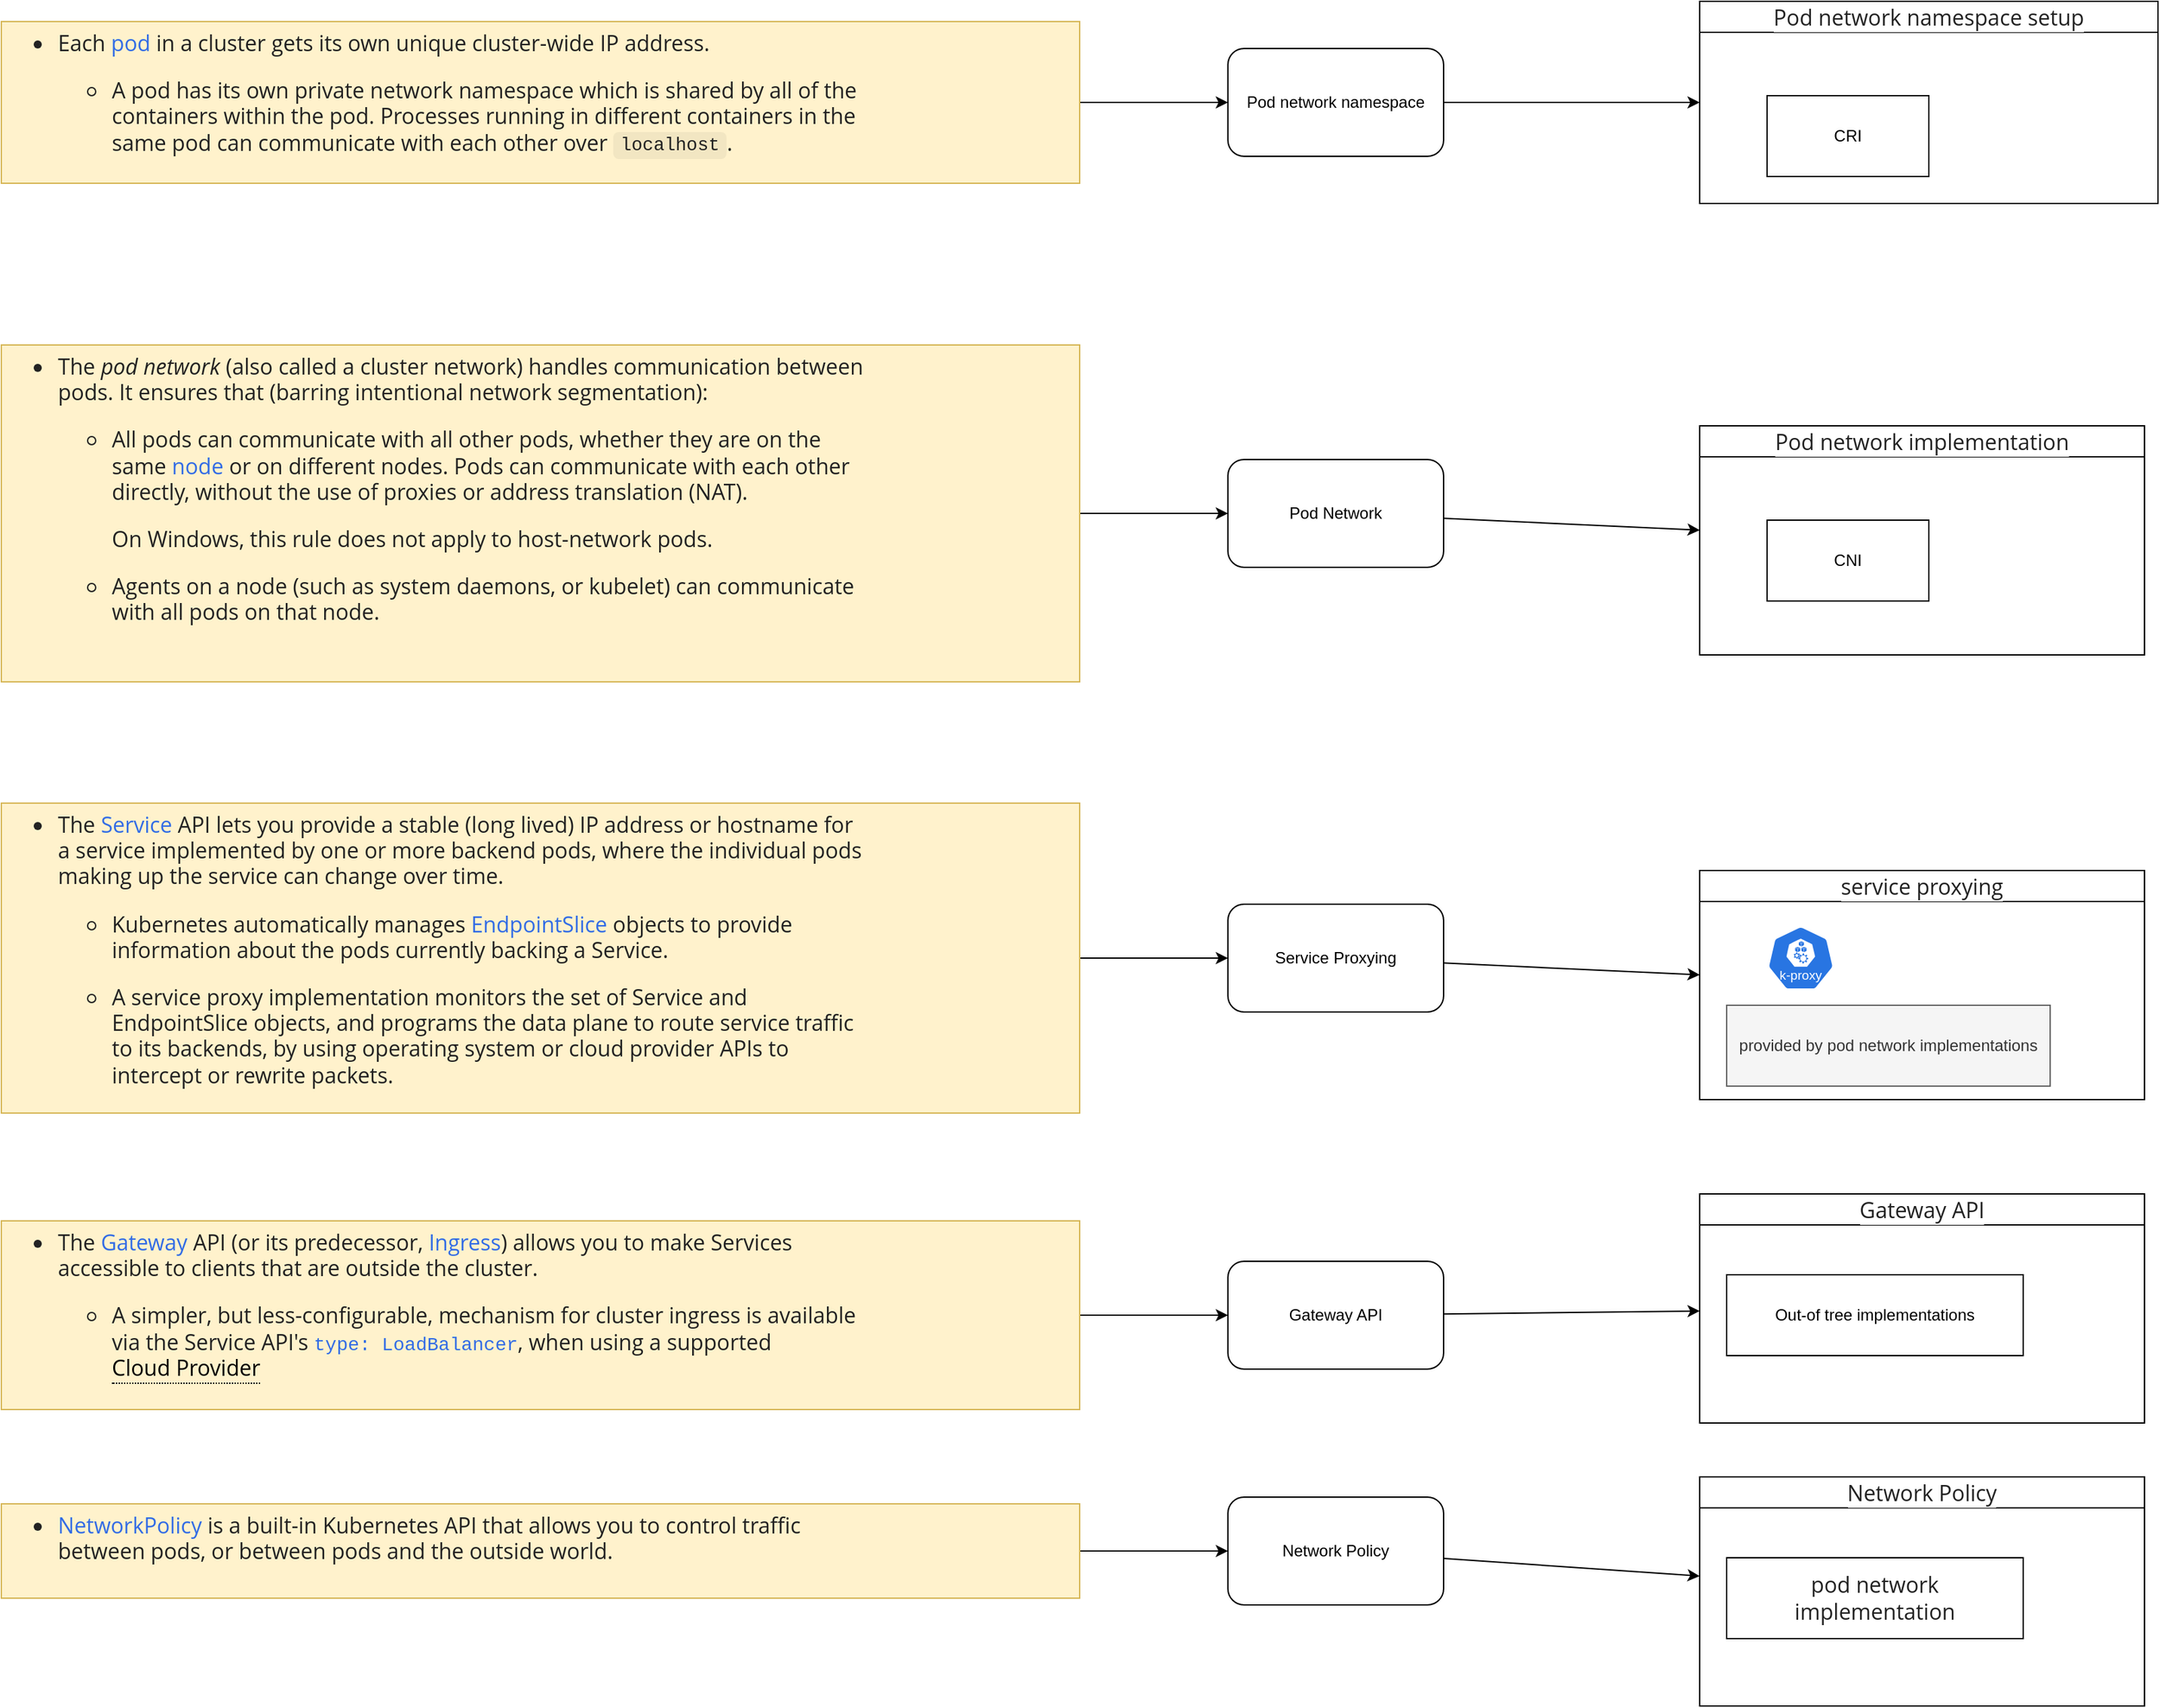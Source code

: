 <mxfile version="27.0.9" pages="3">
  <diagram name="Network Model" id="85v3LE0Wc4XGSMueLxnV">
    <mxGraphModel dx="3350" dy="1457" grid="1" gridSize="10" guides="1" tooltips="1" connect="1" arrows="1" fold="1" page="1" pageScale="1" pageWidth="850" pageHeight="1100" math="0" shadow="0">
      <root>
        <mxCell id="0" />
        <mxCell id="1" parent="0" />
        <mxCell id="PqrCPJ23p8rGgWnf3vIa-11" style="rounded=0;orthogonalLoop=1;jettySize=auto;html=1;" edge="1" parent="1" source="PqrCPJ23p8rGgWnf3vIa-1" target="PqrCPJ23p8rGgWnf3vIa-6">
          <mxGeometry relative="1" as="geometry" />
        </mxCell>
        <mxCell id="PqrCPJ23p8rGgWnf3vIa-1" value="&lt;ul style=&quot;box-sizing: border-box; margin-top: 0px; margin-bottom: 1rem; max-width: 80%; color: rgb(34, 34, 34); font-family: &amp;quot;open sans&amp;quot;, -apple-system, &amp;quot;system-ui&amp;quot;, &amp;quot;segoe ui&amp;quot;, Roboto, &amp;quot;helvetica neue&amp;quot;, Arial, sans-serif, &amp;quot;apple color emoji&amp;quot;, &amp;quot;segoe ui emoji&amp;quot;, &amp;quot;segoe ui symbol&amp;quot;; font-size: 16px;&quot;&gt;&lt;li style=&quot;box-sizing: border-box; margin-bottom: 0.25rem;&quot;&gt;&lt;p style=&quot;box-sizing: border-box; margin-top: 0px; margin-bottom: 1rem;&quot;&gt;&lt;span&gt;Each&amp;nbsp;&lt;a style=&quot;box-sizing: border-box; color: rgb(50, 108, 229); text-decoration-line: none;&quot; href=&quot;https://kubernetes.io/docs/concepts/workloads/pods/&quot;&gt;pod&lt;/a&gt;&amp;nbsp;in a cluster gets its own unique cluster-wide IP address.&lt;/span&gt;&lt;/p&gt;&lt;ul style=&quot;box-sizing: border-box; margin-top: 0px; margin-bottom: 0px;&quot;&gt;&lt;li style=&quot;box-sizing: border-box; margin-bottom: 0.25rem;&quot;&gt;&lt;span&gt;A pod has its own private network namespace which is shared by all of the containers within the pod. Processes running in different containers in the same pod can communicate with each other over&amp;nbsp;&lt;code style=&quot;box-sizing: border-box; font-family: SFMono-Regular, Menlo, Monaco, Consolas, &amp;quot;liberation mono&amp;quot;, &amp;quot;courier new&amp;quot;, monospace; font-size: 13.6px; color: inherit; overflow-wrap: break-word; padding: 0.2em 0.4em; margin: 0px; word-break: normal; border-radius: 0.25rem; background-color: rgba(0, 0, 0, 0.05);&quot;&gt;localhost&lt;/code&gt;.&lt;/span&gt;&lt;/li&gt;&lt;/ul&gt;&lt;/li&gt;&lt;/ul&gt;" style="text;html=1;whiteSpace=wrap;overflow=hidden;rounded=0;align=left;fillColor=#fff2cc;strokeColor=#d6b656;" vertex="1" parent="1">
          <mxGeometry x="-820" y="40" width="800" height="120" as="geometry" />
        </mxCell>
        <mxCell id="PqrCPJ23p8rGgWnf3vIa-12" style="rounded=0;orthogonalLoop=1;jettySize=auto;html=1;" edge="1" parent="1" source="PqrCPJ23p8rGgWnf3vIa-2" target="PqrCPJ23p8rGgWnf3vIa-7">
          <mxGeometry relative="1" as="geometry" />
        </mxCell>
        <mxCell id="PqrCPJ23p8rGgWnf3vIa-2" value="&lt;ul style=&quot;box-sizing: border-box; margin-top: 0px; margin-bottom: 1rem; max-width: 80%; color: rgb(34, 34, 34); font-family: &amp;quot;open sans&amp;quot;, -apple-system, &amp;quot;system-ui&amp;quot;, &amp;quot;segoe ui&amp;quot;, Roboto, &amp;quot;helvetica neue&amp;quot;, Arial, sans-serif, &amp;quot;apple color emoji&amp;quot;, &amp;quot;segoe ui emoji&amp;quot;, &amp;quot;segoe ui symbol&amp;quot;; font-size: 16px;&quot;&gt;&lt;li style=&quot;box-sizing: border-box; margin-bottom: 0.25rem;&quot;&gt;&lt;p style=&quot;box-sizing: border-box; margin-top: 0px; margin-bottom: 1rem;&quot;&gt;&lt;span&gt;The&amp;nbsp;&lt;em style=&quot;box-sizing: border-box;&quot;&gt;pod network&lt;/em&gt;&amp;nbsp;(also called a cluster network) handles communication between pods. It ensures that (barring intentional network segmentation):&lt;/span&gt;&lt;/p&gt;&lt;ul style=&quot;box-sizing: border-box; margin-top: 0px; margin-bottom: 0px;&quot;&gt;&lt;li style=&quot;box-sizing: border-box; margin-bottom: 0.25rem;&quot;&gt;&lt;p style=&quot;box-sizing: border-box; margin-top: 0px; margin-bottom: 1rem;&quot;&gt;&lt;span&gt;All pods can communicate with all other pods, whether they are on the same&amp;nbsp;&lt;a href=&quot;https://kubernetes.io/docs/concepts/architecture/nodes/&quot; style=&quot;box-sizing: border-box; color: rgb(50, 108, 229); text-decoration-line: none;&quot;&gt;node&lt;/a&gt;&amp;nbsp;or on different nodes. Pods can communicate with each other directly, without the use of proxies or address translation (NAT).&lt;/span&gt;&lt;/p&gt;&lt;p style=&quot;box-sizing: border-box; margin-top: 0px; margin-bottom: 1rem;&quot;&gt;&lt;span&gt;On Windows, this rule does not apply to host-network pods.&lt;/span&gt;&lt;/p&gt;&lt;/li&gt;&lt;li style=&quot;box-sizing: border-box; margin-bottom: 0.25rem;&quot;&gt;&lt;p style=&quot;box-sizing: border-box; margin-top: 0px; margin-bottom: 1rem;&quot;&gt;&lt;span&gt;Agents on a node (such as system daemons, or kubelet) can communicate with all pods on that node.&lt;/span&gt;&lt;/p&gt;&lt;/li&gt;&lt;/ul&gt;&lt;/li&gt;&lt;/ul&gt;" style="text;html=1;align=left;verticalAlign=top;rounded=0;whiteSpace=wrap;fillColor=#fff2cc;strokeColor=#d6b656;" vertex="1" parent="1">
          <mxGeometry x="-820" y="280" width="800" height="250" as="geometry" />
        </mxCell>
        <mxCell id="PqrCPJ23p8rGgWnf3vIa-13" style="rounded=0;orthogonalLoop=1;jettySize=auto;html=1;" edge="1" parent="1" source="PqrCPJ23p8rGgWnf3vIa-3" target="PqrCPJ23p8rGgWnf3vIa-8">
          <mxGeometry relative="1" as="geometry" />
        </mxCell>
        <mxCell id="PqrCPJ23p8rGgWnf3vIa-3" value="&lt;ul style=&quot;box-sizing: border-box; margin-top: 0px; margin-bottom: 1rem; max-width: 80%; color: rgb(34, 34, 34); font-family: &amp;quot;open sans&amp;quot;, -apple-system, &amp;quot;system-ui&amp;quot;, &amp;quot;segoe ui&amp;quot;, Roboto, &amp;quot;helvetica neue&amp;quot;, Arial, sans-serif, &amp;quot;apple color emoji&amp;quot;, &amp;quot;segoe ui emoji&amp;quot;, &amp;quot;segoe ui symbol&amp;quot;; font-size: 16px;&quot;&gt;&lt;li style=&quot;box-sizing: border-box; margin-bottom: 0.25rem;&quot;&gt;&lt;p style=&quot;box-sizing: border-box; margin-top: 0px; margin-bottom: 1rem;&quot;&gt;&lt;span&gt;The&amp;nbsp;&lt;a href=&quot;https://kubernetes.io/docs/concepts/services-networking/service/&quot; style=&quot;box-sizing: border-box; color: rgb(50, 108, 229); text-decoration-line: none;&quot;&gt;Service&lt;/a&gt;&amp;nbsp;API lets you provide a stable (long lived) IP address or hostname for a service implemented by one or more backend pods, where the individual pods making up the service can change over time.&lt;/span&gt;&lt;/p&gt;&lt;ul style=&quot;box-sizing: border-box; margin-top: 0px; margin-bottom: 0px;&quot;&gt;&lt;li style=&quot;box-sizing: border-box; margin-bottom: 0.25rem;&quot;&gt;&lt;p style=&quot;box-sizing: border-box; margin-top: 0px; margin-bottom: 1rem;&quot;&gt;&lt;span&gt;Kubernetes automatically manages&amp;nbsp;&lt;a href=&quot;https://kubernetes.io/docs/concepts/services-networking/endpoint-slices/&quot; style=&quot;box-sizing: border-box; color: rgb(50, 108, 229); text-decoration-line: none;&quot;&gt;EndpointSlice&lt;/a&gt;&amp;nbsp;objects to provide information about the pods currently backing a Service.&lt;/span&gt;&lt;/p&gt;&lt;/li&gt;&lt;li style=&quot;box-sizing: border-box; margin-bottom: 0.25rem;&quot;&gt;&lt;p style=&quot;box-sizing: border-box; margin-top: 0px; margin-bottom: 1rem;&quot;&gt;&lt;span&gt;A service proxy implementation monitors the set of Service and EndpointSlice objects, and programs the data plane to route service traffic to its backends, by using operating system or cloud provider APIs to intercept or rewrite packets.&lt;/span&gt;&lt;/p&gt;&lt;/li&gt;&lt;/ul&gt;&lt;/li&gt;&lt;/ul&gt;" style="text;html=1;align=left;verticalAlign=top;whiteSpace=wrap;rounded=0;fillColor=#fff2cc;strokeColor=#d6b656;" vertex="1" parent="1">
          <mxGeometry x="-820" y="620" width="800" height="230" as="geometry" />
        </mxCell>
        <mxCell id="PqrCPJ23p8rGgWnf3vIa-14" style="rounded=0;orthogonalLoop=1;jettySize=auto;html=1;" edge="1" parent="1" source="PqrCPJ23p8rGgWnf3vIa-4" target="PqrCPJ23p8rGgWnf3vIa-9">
          <mxGeometry relative="1" as="geometry" />
        </mxCell>
        <mxCell id="PqrCPJ23p8rGgWnf3vIa-4" value="&lt;ul style=&quot;box-sizing: border-box; margin-top: 0px; margin-bottom: 1rem; max-width: 80%; color: rgb(34, 34, 34); font-family: &amp;quot;open sans&amp;quot;, -apple-system, &amp;quot;system-ui&amp;quot;, &amp;quot;segoe ui&amp;quot;, Roboto, &amp;quot;helvetica neue&amp;quot;, Arial, sans-serif, &amp;quot;apple color emoji&amp;quot;, &amp;quot;segoe ui emoji&amp;quot;, &amp;quot;segoe ui symbol&amp;quot;; font-size: 16px;&quot;&gt;&lt;li style=&quot;box-sizing: border-box; margin-bottom: 0.25rem;&quot;&gt;&lt;p style=&quot;box-sizing: border-box; margin-top: 0px; margin-bottom: 1rem;&quot;&gt;&lt;span&gt;The&amp;nbsp;&lt;a href=&quot;https://kubernetes.io/docs/concepts/services-networking/gateway/&quot; style=&quot;box-sizing: border-box; color: rgb(50, 108, 229); text-decoration-line: none;&quot;&gt;Gateway&lt;/a&gt;&amp;nbsp;API (or its predecessor,&amp;nbsp;&lt;a href=&quot;https://kubernetes.io/docs/concepts/services-networking/ingress/&quot; style=&quot;box-sizing: border-box; color: rgb(50, 108, 229); text-decoration-line: none;&quot;&gt;Ingress&lt;/a&gt;) allows you to make Services accessible to clients that are outside the cluster.&lt;/span&gt;&lt;/p&gt;&lt;ul style=&quot;box-sizing: border-box; margin-top: 0px; margin-bottom: 0px;&quot;&gt;&lt;li style=&quot;box-sizing: border-box; margin-bottom: 0.25rem;&quot;&gt;&lt;span&gt;A simpler, but less-configurable, mechanism for cluster ingress is available via the Service API&#39;s&amp;nbsp;&lt;a href=&quot;https://kubernetes.io/docs/concepts/services-networking/service/#loadbalancer&quot; style=&quot;box-sizing: border-box; color: rgb(50, 108, 229); text-decoration-line: none;&quot;&gt;&lt;code style=&quot;box-sizing: border-box; font-family: SFMono-Regular, Menlo, Monaco, Consolas, &amp;quot;liberation mono&amp;quot;, &amp;quot;courier new&amp;quot;, monospace; font-size: 14px; color: inherit; overflow-wrap: break-word;&quot;&gt;type: LoadBalancer&lt;/code&gt;&lt;/a&gt;, when using a supported&amp;nbsp;&lt;a class=&quot;glossary-tooltip&quot; title=&quot;&quot; data-toggle=&quot;tooltip&quot; data-placement=&quot;top&quot; href=&quot;https://kubernetes.io/docs/reference/glossary/?all=true#term-cloud-provider&quot; target=&quot;_blank&quot; aria-label=&quot;Cloud Provider&quot; data-original-title=&quot;An organization that offers a cloud computing platform.&quot; style=&quot;background-image: initial; background-position: 0px 0px; background-size: initial; background-repeat: initial; background-attachment: initial; background-origin: initial; background-clip: initial; box-sizing: border-box; color: rgb(0, 0, 0); display: inline-block; border-bottom: 1px dotted rgb(0, 0, 0); text-decoration-line: none !important;&quot;&gt;Cloud Provider&lt;/a&gt;&lt;/span&gt;&lt;/li&gt;&lt;/ul&gt;&lt;/li&gt;&lt;/ul&gt;" style="text;html=1;align=left;verticalAlign=top;whiteSpace=wrap;rounded=0;fillColor=#fff2cc;strokeColor=#d6b656;" vertex="1" parent="1">
          <mxGeometry x="-820" y="930" width="800" height="140" as="geometry" />
        </mxCell>
        <mxCell id="PqrCPJ23p8rGgWnf3vIa-15" style="rounded=0;orthogonalLoop=1;jettySize=auto;html=1;" edge="1" parent="1" source="PqrCPJ23p8rGgWnf3vIa-5" target="PqrCPJ23p8rGgWnf3vIa-10">
          <mxGeometry relative="1" as="geometry" />
        </mxCell>
        <mxCell id="PqrCPJ23p8rGgWnf3vIa-5" value="&lt;ul style=&quot;box-sizing: border-box; margin-top: 0px; margin-bottom: 1rem; max-width: 80%; color: rgb(34, 34, 34); font-family: &amp;quot;open sans&amp;quot;, -apple-system, &amp;quot;system-ui&amp;quot;, &amp;quot;segoe ui&amp;quot;, Roboto, &amp;quot;helvetica neue&amp;quot;, Arial, sans-serif, &amp;quot;apple color emoji&amp;quot;, &amp;quot;segoe ui emoji&amp;quot;, &amp;quot;segoe ui symbol&amp;quot;; font-size: 16px;&quot;&gt;&lt;li style=&quot;box-sizing: border-box; margin-bottom: 0.25rem;&quot;&gt;&lt;p style=&quot;box-sizing: border-box; margin-top: 0px; margin-bottom: 1rem;&quot;&gt;&lt;span&gt;&lt;a href=&quot;https://kubernetes.io/docs/concepts/services-networking/network-policies/&quot; style=&quot;box-sizing: border-box; color: rgb(50, 108, 229); text-decoration-line: none;&quot;&gt;NetworkPolicy&lt;/a&gt;&amp;nbsp;is a built-in Kubernetes API that allows you to control traffic between pods, or between pods and the outside world.&lt;/span&gt;&lt;/p&gt;&lt;/li&gt;&lt;/ul&gt;" style="text;html=1;align=left;verticalAlign=top;whiteSpace=wrap;rounded=0;fillColor=#fff2cc;strokeColor=#d6b656;" vertex="1" parent="1">
          <mxGeometry x="-820" y="1140" width="800" height="70" as="geometry" />
        </mxCell>
        <mxCell id="PqrCPJ23p8rGgWnf3vIa-6" value="Pod network namespace" style="rounded=1;whiteSpace=wrap;html=1;" vertex="1" parent="1">
          <mxGeometry x="90" y="60" width="160" height="80" as="geometry" />
        </mxCell>
        <mxCell id="PqrCPJ23p8rGgWnf3vIa-30" style="rounded=0;orthogonalLoop=1;jettySize=auto;html=1;" edge="1" parent="1" source="PqrCPJ23p8rGgWnf3vIa-7" target="PqrCPJ23p8rGgWnf3vIa-20">
          <mxGeometry relative="1" as="geometry" />
        </mxCell>
        <mxCell id="PqrCPJ23p8rGgWnf3vIa-7" value="Pod Network" style="rounded=1;whiteSpace=wrap;html=1;" vertex="1" parent="1">
          <mxGeometry x="90" y="365" width="160" height="80" as="geometry" />
        </mxCell>
        <mxCell id="PqrCPJ23p8rGgWnf3vIa-31" style="rounded=0;orthogonalLoop=1;jettySize=auto;html=1;" edge="1" parent="1" source="PqrCPJ23p8rGgWnf3vIa-8" target="PqrCPJ23p8rGgWnf3vIa-22">
          <mxGeometry relative="1" as="geometry" />
        </mxCell>
        <mxCell id="PqrCPJ23p8rGgWnf3vIa-8" value="Service Proxying" style="rounded=1;whiteSpace=wrap;html=1;" vertex="1" parent="1">
          <mxGeometry x="90" y="695" width="160" height="80" as="geometry" />
        </mxCell>
        <mxCell id="PqrCPJ23p8rGgWnf3vIa-32" style="rounded=0;orthogonalLoop=1;jettySize=auto;html=1;" edge="1" parent="1" source="PqrCPJ23p8rGgWnf3vIa-9" target="PqrCPJ23p8rGgWnf3vIa-26">
          <mxGeometry relative="1" as="geometry" />
        </mxCell>
        <mxCell id="PqrCPJ23p8rGgWnf3vIa-9" value="Gateway API" style="rounded=1;whiteSpace=wrap;html=1;" vertex="1" parent="1">
          <mxGeometry x="90" y="960" width="160" height="80" as="geometry" />
        </mxCell>
        <mxCell id="PqrCPJ23p8rGgWnf3vIa-33" style="rounded=0;orthogonalLoop=1;jettySize=auto;html=1;" edge="1" parent="1" source="PqrCPJ23p8rGgWnf3vIa-10" target="PqrCPJ23p8rGgWnf3vIa-28">
          <mxGeometry relative="1" as="geometry" />
        </mxCell>
        <mxCell id="PqrCPJ23p8rGgWnf3vIa-10" value="Network Policy" style="rounded=1;whiteSpace=wrap;html=1;" vertex="1" parent="1">
          <mxGeometry x="90" y="1135" width="160" height="80" as="geometry" />
        </mxCell>
        <mxCell id="PqrCPJ23p8rGgWnf3vIa-16" value="&lt;span style=&quot;color: rgb(34, 34, 34); font-family: &amp;quot;open sans&amp;quot;, -apple-system, &amp;quot;system-ui&amp;quot;, &amp;quot;segoe ui&amp;quot;, Roboto, &amp;quot;helvetica neue&amp;quot;, Arial, sans-serif, &amp;quot;apple color emoji&amp;quot;, &amp;quot;segoe ui emoji&amp;quot;, &amp;quot;segoe ui symbol&amp;quot;; font-size: 16px; font-weight: 400; text-align: left; background-color: rgb(255, 255, 255);&quot;&gt;Pod network namespace setup&lt;/span&gt;" style="swimlane;whiteSpace=wrap;html=1;collapsible=0;" vertex="1" parent="1">
          <mxGeometry x="440" y="25" width="340" height="150" as="geometry" />
        </mxCell>
        <mxCell id="PqrCPJ23p8rGgWnf3vIa-18" value="CRI" style="whiteSpace=wrap;html=1;" vertex="1" parent="PqrCPJ23p8rGgWnf3vIa-16">
          <mxGeometry x="50" y="70" width="120" height="60" as="geometry" />
        </mxCell>
        <mxCell id="PqrCPJ23p8rGgWnf3vIa-19" style="rounded=0;orthogonalLoop=1;jettySize=auto;html=1;" edge="1" parent="1" source="PqrCPJ23p8rGgWnf3vIa-6" target="PqrCPJ23p8rGgWnf3vIa-16">
          <mxGeometry relative="1" as="geometry" />
        </mxCell>
        <mxCell id="PqrCPJ23p8rGgWnf3vIa-20" value="&lt;span style=&quot;color: rgb(34, 34, 34); font-family: &amp;quot;open sans&amp;quot;, -apple-system, &amp;quot;system-ui&amp;quot;, &amp;quot;segoe ui&amp;quot;, Roboto, &amp;quot;helvetica neue&amp;quot;, Arial, sans-serif, &amp;quot;apple color emoji&amp;quot;, &amp;quot;segoe ui emoji&amp;quot;, &amp;quot;segoe ui symbol&amp;quot;; font-size: 16px; font-weight: 400; text-align: left; background-color: rgb(255, 255, 255);&quot;&gt;Pod network implementation&lt;/span&gt;" style="swimlane;whiteSpace=wrap;html=1;collapsible=0;" vertex="1" parent="1">
          <mxGeometry x="440" y="340" width="330" height="170" as="geometry" />
        </mxCell>
        <mxCell id="PqrCPJ23p8rGgWnf3vIa-21" value="CNI" style="whiteSpace=wrap;html=1;" vertex="1" parent="PqrCPJ23p8rGgWnf3vIa-20">
          <mxGeometry x="50" y="70" width="120" height="60" as="geometry" />
        </mxCell>
        <mxCell id="PqrCPJ23p8rGgWnf3vIa-22" value="&lt;span style=&quot;color: rgb(34, 34, 34); font-family: &amp;quot;open sans&amp;quot;, -apple-system, &amp;quot;system-ui&amp;quot;, &amp;quot;segoe ui&amp;quot;, Roboto, &amp;quot;helvetica neue&amp;quot;, Arial, sans-serif, &amp;quot;apple color emoji&amp;quot;, &amp;quot;segoe ui emoji&amp;quot;, &amp;quot;segoe ui symbol&amp;quot;; font-size: 16px; font-weight: 400; text-align: left; background-color: rgb(255, 255, 255);&quot;&gt;service proxying&lt;/span&gt;" style="swimlane;whiteSpace=wrap;html=1;collapsible=0;" vertex="1" parent="1">
          <mxGeometry x="440" y="670" width="330" height="170" as="geometry" />
        </mxCell>
        <mxCell id="PqrCPJ23p8rGgWnf3vIa-24" value="" style="aspect=fixed;sketch=0;html=1;dashed=0;whitespace=wrap;verticalLabelPosition=bottom;verticalAlign=top;fillColor=#2875E2;strokeColor=#ffffff;points=[[0.005,0.63,0],[0.1,0.2,0],[0.9,0.2,0],[0.5,0,0],[0.995,0.63,0],[0.72,0.99,0],[0.5,1,0],[0.28,0.99,0]];shape=mxgraph.kubernetes.icon2;kubernetesLabel=1;prIcon=k_proxy" vertex="1" parent="PqrCPJ23p8rGgWnf3vIa-22">
          <mxGeometry x="50" y="41" width="50" height="48" as="geometry" />
        </mxCell>
        <mxCell id="PqrCPJ23p8rGgWnf3vIa-25" value="provided by pod network implementations" style="whiteSpace=wrap;html=1;fillColor=#f5f5f5;fontColor=#333333;strokeColor=#666666;" vertex="1" parent="PqrCPJ23p8rGgWnf3vIa-22">
          <mxGeometry x="20" y="100" width="240" height="60" as="geometry" />
        </mxCell>
        <mxCell id="PqrCPJ23p8rGgWnf3vIa-26" value="&lt;span style=&quot;color: rgb(34, 34, 34); font-family: &amp;quot;open sans&amp;quot;, -apple-system, &amp;quot;system-ui&amp;quot;, &amp;quot;segoe ui&amp;quot;, Roboto, &amp;quot;helvetica neue&amp;quot;, Arial, sans-serif, &amp;quot;apple color emoji&amp;quot;, &amp;quot;segoe ui emoji&amp;quot;, &amp;quot;segoe ui symbol&amp;quot;; font-size: 16px; font-weight: 400; text-align: left; background-color: rgb(255, 255, 255);&quot;&gt;Gateway API&lt;/span&gt;" style="swimlane;whiteSpace=wrap;html=1;collapsible=0;" vertex="1" parent="1">
          <mxGeometry x="440" y="910" width="330" height="170" as="geometry" />
        </mxCell>
        <mxCell id="PqrCPJ23p8rGgWnf3vIa-27" value="Out-of tree implementations" style="whiteSpace=wrap;html=1;" vertex="1" parent="PqrCPJ23p8rGgWnf3vIa-26">
          <mxGeometry x="20" y="60" width="220" height="60" as="geometry" />
        </mxCell>
        <mxCell id="PqrCPJ23p8rGgWnf3vIa-28" value="&lt;span style=&quot;color: rgb(34, 34, 34); font-family: &amp;quot;open sans&amp;quot;, -apple-system, &amp;quot;system-ui&amp;quot;, &amp;quot;segoe ui&amp;quot;, Roboto, &amp;quot;helvetica neue&amp;quot;, Arial, sans-serif, &amp;quot;apple color emoji&amp;quot;, &amp;quot;segoe ui emoji&amp;quot;, &amp;quot;segoe ui symbol&amp;quot;; font-size: 16px; font-weight: 400; text-align: left; background-color: rgb(255, 255, 255);&quot;&gt;Network Policy&lt;/span&gt;" style="swimlane;whiteSpace=wrap;html=1;collapsible=0;" vertex="1" parent="1">
          <mxGeometry x="440" y="1120" width="330" height="170" as="geometry" />
        </mxCell>
        <mxCell id="PqrCPJ23p8rGgWnf3vIa-29" value="&lt;span style=&quot;color: rgb(34, 34, 34); font-family: &amp;quot;open sans&amp;quot;, -apple-system, &amp;quot;system-ui&amp;quot;, &amp;quot;segoe ui&amp;quot;, Roboto, &amp;quot;helvetica neue&amp;quot;, Arial, sans-serif, &amp;quot;apple color emoji&amp;quot;, &amp;quot;segoe ui emoji&amp;quot;, &amp;quot;segoe ui symbol&amp;quot;; font-size: 16px; text-align: left; background-color: rgb(255, 255, 255);&quot;&gt;pod network implementation&lt;/span&gt;" style="whiteSpace=wrap;html=1;" vertex="1" parent="PqrCPJ23p8rGgWnf3vIa-28">
          <mxGeometry x="20" y="60" width="220" height="60" as="geometry" />
        </mxCell>
      </root>
    </mxGraphModel>
  </diagram>
  <diagram id="qOIcQPJzHsrAUwce5D0B" name="Page-2">
    <mxGraphModel dx="2500" dy="1457" grid="1" gridSize="10" guides="1" tooltips="1" connect="1" arrows="1" fold="1" page="1" pageScale="1" pageWidth="850" pageHeight="1100" math="0" shadow="0">
      <root>
        <mxCell id="0" />
        <mxCell id="1" parent="0" />
        <mxCell id="cQPtRNtbgHZAJ40PuvNY-1" value="" style="shape=image;verticalLabelPosition=bottom;labelBackgroundColor=default;verticalAlign=top;aspect=fixed;imageAspect=0;image=https://miro.medium.com/v2/resize:fit:1400/1*tMZfRpG4tzSx5yjz-CIMaw.png;" vertex="1" parent="1">
          <mxGeometry x="200" y="550" width="588.39" height="580" as="geometry" />
        </mxCell>
      </root>
    </mxGraphModel>
  </diagram>
  <diagram id="wtSq78z6xTvnlyw2NxGz" name="TLS Bootstrapping">
    <mxGraphModel dx="2933" dy="1214" grid="1" gridSize="10" guides="1" tooltips="1" connect="1" arrows="1" fold="1" page="1" pageScale="1" pageWidth="850" pageHeight="1100" math="0" shadow="0">
      <root>
        <mxCell id="0" />
        <mxCell id="1" parent="0" />
        <mxCell id="-vRVuYlGtwGFExS_wGmF-1" value="Initialization Process" style="swimlane;whiteSpace=wrap;html=1;" vertex="1" parent="1">
          <mxGeometry x="-430" y="350" width="900" height="600" as="geometry" />
        </mxCell>
        <mxCell id="-vRVuYlGtwGFExS_wGmF-4" value="Kubelet" style="shape=umlLifeline;perimeter=lifelinePerimeter;whiteSpace=wrap;html=1;container=1;dropTarget=0;collapsible=0;recursiveResize=0;outlineConnect=0;portConstraint=eastwest;newEdgeStyle={&quot;edgeStyle&quot;:&quot;elbowEdgeStyle&quot;,&quot;elbow&quot;:&quot;vertical&quot;,&quot;curved&quot;:0,&quot;rounded&quot;:0};" vertex="1" parent="-vRVuYlGtwGFExS_wGmF-1">
          <mxGeometry x="30" y="50" width="100" height="500" as="geometry" />
        </mxCell>
        <mxCell id="-vRVuYlGtwGFExS_wGmF-6" value="" style="html=1;points=[[0,0,0,0,5],[0,1,0,0,-5],[1,0,0,0,5],[1,1,0,0,-5]];perimeter=orthogonalPerimeter;outlineConnect=0;targetShapes=umlLifeline;portConstraint=eastwest;newEdgeStyle={&quot;curved&quot;:0,&quot;rounded&quot;:0};" vertex="1" parent="-vRVuYlGtwGFExS_wGmF-4">
          <mxGeometry x="45" y="120" width="10" height="240" as="geometry" />
        </mxCell>
        <mxCell id="-vRVuYlGtwGFExS_wGmF-7" value="look for&amp;nbsp;&lt;span style=&quot;color: rgb(34, 34, 34); font-family: SFMono-Regular, Menlo, Monaco, Consolas, &amp;quot;liberation mono&amp;quot;, &amp;quot;courier new&amp;quot;, monospace; font-size: 13.6px; text-wrap-mode: wrap; background-color: rgba(0, 0, 0, 0.05);&quot;&gt;kubeconfig&lt;/span&gt;" style="html=1;align=left;spacingLeft=2;endArrow=block;rounded=0;edgeStyle=orthogonalEdgeStyle;curved=0;rounded=0;" edge="1" target="-vRVuYlGtwGFExS_wGmF-6" parent="-vRVuYlGtwGFExS_wGmF-4">
          <mxGeometry relative="1" as="geometry">
            <mxPoint x="50" y="100" as="sourcePoint" />
            <Array as="points">
              <mxPoint x="80" y="130" />
            </Array>
          </mxGeometry>
        </mxCell>
        <mxCell id="-vRVuYlGtwGFExS_wGmF-5" value="kube-apiserver" style="shape=umlLifeline;perimeter=lifelinePerimeter;whiteSpace=wrap;html=1;container=1;dropTarget=0;collapsible=0;recursiveResize=0;outlineConnect=0;portConstraint=eastwest;newEdgeStyle={&quot;edgeStyle&quot;:&quot;elbowEdgeStyle&quot;,&quot;elbow&quot;:&quot;vertical&quot;,&quot;curved&quot;:0,&quot;rounded&quot;:0};" vertex="1" parent="-vRVuYlGtwGFExS_wGmF-1">
          <mxGeometry x="650" y="40" width="100" height="530" as="geometry" />
        </mxCell>
        <mxCell id="-vRVuYlGtwGFExS_wGmF-8" value="" style="html=1;points=[[0,0,0,0,5],[0,1,0,0,-5],[1,0,0,0,5],[1,1,0,0,-5]];perimeter=orthogonalPerimeter;outlineConnect=0;targetShapes=umlLifeline;portConstraint=eastwest;newEdgeStyle={&quot;curved&quot;:0,&quot;rounded&quot;:0};" vertex="1" parent="-vRVuYlGtwGFExS_wGmF-5">
          <mxGeometry x="45" y="150" width="10" height="80" as="geometry" />
        </mxCell>
        <mxCell id="-vRVuYlGtwGFExS_wGmF-14" value="" style="html=1;points=[[0,0,0,0,5],[0,1,0,0,-5],[1,0,0,0,5],[1,1,0,0,-5]];perimeter=orthogonalPerimeter;outlineConnect=0;targetShapes=umlLifeline;portConstraint=eastwest;newEdgeStyle={&quot;curved&quot;:0,&quot;rounded&quot;:0};" vertex="1" parent="-vRVuYlGtwGFExS_wGmF-5">
          <mxGeometry x="55" y="180" width="10" height="40" as="geometry" />
        </mxCell>
        <mxCell id="-vRVuYlGtwGFExS_wGmF-15" value="validate certificate" style="html=1;align=left;spacingLeft=2;endArrow=block;rounded=0;edgeStyle=orthogonalEdgeStyle;curved=0;rounded=0;" edge="1" target="-vRVuYlGtwGFExS_wGmF-14" parent="-vRVuYlGtwGFExS_wGmF-5" source="-vRVuYlGtwGFExS_wGmF-8">
          <mxGeometry relative="1" as="geometry">
            <mxPoint x="60" y="160" as="sourcePoint" />
            <Array as="points">
              <mxPoint x="90" y="160" />
              <mxPoint x="90" y="200" />
            </Array>
          </mxGeometry>
        </mxCell>
        <mxCell id="-vRVuYlGtwGFExS_wGmF-18" value="" style="html=1;points=[[0,0,0,0,5],[0,1,0,0,-5],[1,0,0,0,5],[1,1,0,0,-5]];perimeter=orthogonalPerimeter;outlineConnect=0;targetShapes=umlLifeline;portConstraint=eastwest;newEdgeStyle={&quot;curved&quot;:0,&quot;rounded&quot;:0};" vertex="1" parent="-vRVuYlGtwGFExS_wGmF-5">
          <mxGeometry x="45" y="280" width="10" height="80" as="geometry" />
        </mxCell>
        <mxCell id="-vRVuYlGtwGFExS_wGmF-19" value="treat as valid node" style="html=1;align=left;spacingLeft=2;endArrow=block;rounded=0;edgeStyle=orthogonalEdgeStyle;curved=0;rounded=0;" edge="1" parent="-vRVuYlGtwGFExS_wGmF-5" source="-vRVuYlGtwGFExS_wGmF-8" target="-vRVuYlGtwGFExS_wGmF-18">
          <mxGeometry relative="1" as="geometry">
            <mxPoint x="60" y="230" as="sourcePoint" />
            <Array as="points">
              <mxPoint x="95" y="230" />
              <mxPoint x="95" y="310" />
            </Array>
            <mxPoint x="70" y="270" as="targetPoint" />
          </mxGeometry>
        </mxCell>
        <mxCell id="-vRVuYlGtwGFExS_wGmF-13" value="URL of API server&lt;div&gt;TLS key.&amp;nbsp;&lt;/div&gt;&lt;div&gt;TLS certificate&lt;/div&gt;" style="shape=note;whiteSpace=wrap;html=1;backgroundOutline=1;fontColor=#000000;darkOpacity=0.05;fillColor=#FFF9B2;strokeColor=none;fillStyle=solid;direction=west;gradientDirection=north;gradientColor=#FFF2A1;shadow=1;size=20;pointerEvents=1;" vertex="1" parent="-vRVuYlGtwGFExS_wGmF-1">
          <mxGeometry x="230" y="70" width="130" height="90" as="geometry" />
        </mxCell>
        <mxCell id="-vRVuYlGtwGFExS_wGmF-9" value="authenticate" style="html=1;verticalAlign=bottom;endArrow=block;curved=0;rounded=0;entryX=0;entryY=0;entryDx=0;entryDy=5;" edge="1" target="-vRVuYlGtwGFExS_wGmF-8" parent="-vRVuYlGtwGFExS_wGmF-1" source="-vRVuYlGtwGFExS_wGmF-6">
          <mxGeometry relative="1" as="geometry">
            <mxPoint x="625" y="195" as="sourcePoint" />
          </mxGeometry>
        </mxCell>
        <mxCell id="-vRVuYlGtwGFExS_wGmF-10" value="success" style="html=1;verticalAlign=bottom;endArrow=open;dashed=1;endSize=8;curved=0;rounded=0;exitX=0;exitY=1;exitDx=0;exitDy=-5;exitPerimeter=0;" edge="1" source="-vRVuYlGtwGFExS_wGmF-18" parent="-vRVuYlGtwGFExS_wGmF-1" target="-vRVuYlGtwGFExS_wGmF-6">
          <mxGeometry relative="1" as="geometry">
            <mxPoint x="620" y="390" as="targetPoint" />
          </mxGeometry>
        </mxCell>
        <mxCell id="-vRVuYlGtwGFExS_wGmF-20" value="&lt;div style=&quot;color: rgb(204, 204, 204); background-color: rgb(31, 31, 31); font-family: Menlo, Monaco, &amp;quot;Courier New&amp;quot;, monospace; line-height: 18px; white-space: pre;&quot;&gt;/var/lib/kubelet/kubeconfig&lt;/div&gt;" style="text;strokeColor=none;align=center;fillColor=none;html=1;verticalAlign=middle;whiteSpace=wrap;rounded=0;" vertex="1" parent="-vRVuYlGtwGFExS_wGmF-1">
          <mxGeometry x="140" y="40" width="210" height="20" as="geometry" />
        </mxCell>
        <mxCell id="-vRVuYlGtwGFExS_wGmF-21" value="Bootstrap initialization" style="swimlane;whiteSpace=wrap;html=1;" vertex="1" parent="1">
          <mxGeometry x="-440" y="1330" width="1090" height="950" as="geometry" />
        </mxCell>
        <mxCell id="-vRVuYlGtwGFExS_wGmF-42" value="kube-apiserver" style="shape=umlLifeline;perimeter=lifelinePerimeter;whiteSpace=wrap;html=1;container=1;dropTarget=0;collapsible=0;recursiveResize=0;outlineConnect=0;portConstraint=eastwest;newEdgeStyle={&quot;edgeStyle&quot;:&quot;elbowEdgeStyle&quot;,&quot;elbow&quot;:&quot;vertical&quot;,&quot;curved&quot;:0,&quot;rounded&quot;:0};" vertex="1" parent="-vRVuYlGtwGFExS_wGmF-21">
          <mxGeometry x="430" y="50" width="100" height="820" as="geometry" />
        </mxCell>
        <mxCell id="-vRVuYlGtwGFExS_wGmF-43" value="" style="html=1;points=[[0,0,0,0,5],[0,1,0,0,-5],[1,0,0,0,5],[1,1,0,0,-5]];perimeter=orthogonalPerimeter;outlineConnect=0;targetShapes=umlLifeline;portConstraint=eastwest;newEdgeStyle={&quot;curved&quot;:0,&quot;rounded&quot;:0};fillColor=#808080;" vertex="1" parent="-vRVuYlGtwGFExS_wGmF-42">
          <mxGeometry x="45" y="180" width="10" height="120" as="geometry" />
        </mxCell>
        <mxCell id="-vRVuYlGtwGFExS_wGmF-54" value="" style="html=1;points=[[0,0,0,0,5],[0,1,0,0,-5],[1,0,0,0,5],[1,1,0,0,-5]];perimeter=orthogonalPerimeter;outlineConnect=0;targetShapes=umlLifeline;portConstraint=eastwest;newEdgeStyle={&quot;curved&quot;:0,&quot;rounded&quot;:0};" vertex="1" parent="-vRVuYlGtwGFExS_wGmF-42">
          <mxGeometry x="50" y="210" width="10" height="40" as="geometry" />
        </mxCell>
        <mxCell id="-vRVuYlGtwGFExS_wGmF-55" value="validate" style="html=1;align=left;spacingLeft=2;endArrow=block;rounded=0;edgeStyle=orthogonalEdgeStyle;curved=0;rounded=0;" edge="1" target="-vRVuYlGtwGFExS_wGmF-54" parent="-vRVuYlGtwGFExS_wGmF-42">
          <mxGeometry relative="1" as="geometry">
            <mxPoint x="55" y="190" as="sourcePoint" />
            <Array as="points">
              <mxPoint x="85" y="220" />
            </Array>
          </mxGeometry>
        </mxCell>
        <mxCell id="-vRVuYlGtwGFExS_wGmF-74" value="" style="html=1;points=[[0,0,0,0,5],[0,1,0,0,-5],[1,0,0,0,5],[1,1,0,0,-5]];perimeter=orthogonalPerimeter;outlineConnect=0;targetShapes=umlLifeline;portConstraint=eastwest;newEdgeStyle={&quot;curved&quot;:0,&quot;rounded&quot;:0};" vertex="1" parent="-vRVuYlGtwGFExS_wGmF-42">
          <mxGeometry x="45" y="690" width="10" height="90" as="geometry" />
        </mxCell>
        <mxCell id="-vRVuYlGtwGFExS_wGmF-76" value="" style="html=1;points=[[0,0,0,0,5],[0,1,0,0,-5],[1,0,0,0,5],[1,1,0,0,-5]];perimeter=orthogonalPerimeter;outlineConnect=0;targetShapes=umlLifeline;portConstraint=eastwest;newEdgeStyle={&quot;curved&quot;:0,&quot;rounded&quot;:0};" vertex="1" parent="-vRVuYlGtwGFExS_wGmF-42">
          <mxGeometry x="45" y="720" width="10" height="40" as="geometry" />
        </mxCell>
        <mxCell id="-vRVuYlGtwGFExS_wGmF-77" value="validate" style="html=1;align=left;spacingLeft=2;endArrow=block;rounded=0;edgeStyle=orthogonalEdgeStyle;curved=0;rounded=0;" edge="1" target="-vRVuYlGtwGFExS_wGmF-76" parent="-vRVuYlGtwGFExS_wGmF-42">
          <mxGeometry relative="1" as="geometry">
            <mxPoint x="50" y="700" as="sourcePoint" />
            <Array as="points">
              <mxPoint x="80" y="730" />
            </Array>
          </mxGeometry>
        </mxCell>
        <mxCell id="-vRVuYlGtwGFExS_wGmF-44" value="kubelet" style="shape=umlLifeline;perimeter=lifelinePerimeter;whiteSpace=wrap;html=1;container=1;dropTarget=0;collapsible=0;recursiveResize=0;outlineConnect=0;portConstraint=eastwest;newEdgeStyle={&quot;edgeStyle&quot;:&quot;elbowEdgeStyle&quot;,&quot;elbow&quot;:&quot;vertical&quot;,&quot;curved&quot;:0,&quot;rounded&quot;:0};" vertex="1" parent="-vRVuYlGtwGFExS_wGmF-21">
          <mxGeometry x="15" y="50" width="100" height="820" as="geometry" />
        </mxCell>
        <mxCell id="-vRVuYlGtwGFExS_wGmF-45" value="" style="html=1;points=[[0,0,0,0,5],[0,1,0,0,-5],[1,0,0,0,5],[1,1,0,0,-5]];perimeter=orthogonalPerimeter;outlineConnect=0;targetShapes=umlLifeline;portConstraint=eastwest;newEdgeStyle={&quot;curved&quot;:0,&quot;rounded&quot;:0};" vertex="1" parent="-vRVuYlGtwGFExS_wGmF-44">
          <mxGeometry x="45" y="90" width="10" height="220" as="geometry" />
        </mxCell>
        <mxCell id="-vRVuYlGtwGFExS_wGmF-48" value="" style="html=1;points=[[0,0,0,0,5],[0,1,0,0,-5],[1,0,0,0,5],[1,1,0,0,-5]];perimeter=orthogonalPerimeter;outlineConnect=0;targetShapes=umlLifeline;portConstraint=eastwest;newEdgeStyle={&quot;curved&quot;:0,&quot;rounded&quot;:0};" vertex="1" parent="-vRVuYlGtwGFExS_wGmF-44">
          <mxGeometry x="50" y="120" width="10" height="40" as="geometry" />
        </mxCell>
        <mxCell id="-vRVuYlGtwGFExS_wGmF-49" value="no kubeconfig and finds bootstrap-kubeconfig" style="html=1;align=left;spacingLeft=2;endArrow=block;rounded=0;edgeStyle=orthogonalEdgeStyle;curved=0;rounded=0;" edge="1" target="-vRVuYlGtwGFExS_wGmF-48" parent="-vRVuYlGtwGFExS_wGmF-44">
          <mxGeometry relative="1" as="geometry">
            <mxPoint x="55" y="100" as="sourcePoint" />
            <Array as="points">
              <mxPoint x="85" y="130" />
            </Array>
          </mxGeometry>
        </mxCell>
        <mxCell id="-vRVuYlGtwGFExS_wGmF-58" value="" style="html=1;points=[[0,0,0,0,5],[0,1,0,0,-5],[1,0,0,0,5],[1,1,0,0,-5]];perimeter=orthogonalPerimeter;outlineConnect=0;targetShapes=umlLifeline;portConstraint=eastwest;newEdgeStyle={&quot;curved&quot;:0,&quot;rounded&quot;:0};" vertex="1" parent="-vRVuYlGtwGFExS_wGmF-44">
          <mxGeometry x="45" y="360" width="10" height="240" as="geometry" />
        </mxCell>
        <mxCell id="-vRVuYlGtwGFExS_wGmF-59" value="creates CSR" style="html=1;align=left;spacingLeft=2;endArrow=block;rounded=0;edgeStyle=orthogonalEdgeStyle;curved=0;rounded=0;" edge="1" target="-vRVuYlGtwGFExS_wGmF-58" parent="-vRVuYlGtwGFExS_wGmF-44">
          <mxGeometry relative="1" as="geometry">
            <mxPoint x="50" y="340" as="sourcePoint" />
            <Array as="points">
              <mxPoint x="80" y="370" />
            </Array>
          </mxGeometry>
        </mxCell>
        <mxCell id="-vRVuYlGtwGFExS_wGmF-72" value="" style="html=1;points=[[0,0,0,0,5],[0,1,0,0,-5],[1,0,0,0,5],[1,1,0,0,-5]];perimeter=orthogonalPerimeter;outlineConnect=0;targetShapes=umlLifeline;portConstraint=eastwest;newEdgeStyle={&quot;curved&quot;:0,&quot;rounded&quot;:0};" vertex="1" parent="-vRVuYlGtwGFExS_wGmF-44">
          <mxGeometry x="45" y="660" width="10" height="130" as="geometry" />
        </mxCell>
        <mxCell id="-vRVuYlGtwGFExS_wGmF-73" value="creates kubeconfig" style="html=1;align=left;spacingLeft=2;endArrow=block;rounded=0;edgeStyle=orthogonalEdgeStyle;curved=0;rounded=0;" edge="1" target="-vRVuYlGtwGFExS_wGmF-72" parent="-vRVuYlGtwGFExS_wGmF-44">
          <mxGeometry relative="1" as="geometry">
            <mxPoint x="50" y="640" as="sourcePoint" />
            <Array as="points">
              <mxPoint x="80" y="670" />
            </Array>
          </mxGeometry>
        </mxCell>
        <mxCell id="-vRVuYlGtwGFExS_wGmF-46" value="kube-controller-manager" style="shape=umlLifeline;perimeter=lifelinePerimeter;whiteSpace=wrap;html=1;container=1;dropTarget=0;collapsible=0;recursiveResize=0;outlineConnect=0;portConstraint=eastwest;newEdgeStyle={&quot;edgeStyle&quot;:&quot;elbowEdgeStyle&quot;,&quot;elbow&quot;:&quot;vertical&quot;,&quot;curved&quot;:0,&quot;rounded&quot;:0};" vertex="1" parent="-vRVuYlGtwGFExS_wGmF-21">
          <mxGeometry x="690" y="50" width="100" height="840" as="geometry" />
        </mxCell>
        <mxCell id="-vRVuYlGtwGFExS_wGmF-47" value="" style="html=1;points=[[0,0,0,0,5],[0,1,0,0,-5],[1,0,0,0,5],[1,1,0,0,-5]];perimeter=orthogonalPerimeter;outlineConnect=0;targetShapes=umlLifeline;portConstraint=eastwest;newEdgeStyle={&quot;curved&quot;:0,&quot;rounded&quot;:0};fillColor=#808080;" vertex="1" parent="-vRVuYlGtwGFExS_wGmF-46">
          <mxGeometry x="45" y="390" width="10" height="200" as="geometry" />
        </mxCell>
        <mxCell id="-vRVuYlGtwGFExS_wGmF-66" value="" style="html=1;points=[[0,0,0,0,5],[0,1,0,0,-5],[1,0,0,0,5],[1,1,0,0,-5]];perimeter=orthogonalPerimeter;outlineConnect=0;targetShapes=umlLifeline;portConstraint=eastwest;newEdgeStyle={&quot;curved&quot;:0,&quot;rounded&quot;:0};" vertex="1" parent="-vRVuYlGtwGFExS_wGmF-46">
          <mxGeometry x="50" y="430" width="10" height="40" as="geometry" />
        </mxCell>
        <mxCell id="-vRVuYlGtwGFExS_wGmF-67" value="auto-approve" style="html=1;align=left;spacingLeft=2;endArrow=block;rounded=0;edgeStyle=orthogonalEdgeStyle;curved=0;rounded=0;" edge="1" target="-vRVuYlGtwGFExS_wGmF-66" parent="-vRVuYlGtwGFExS_wGmF-46">
          <mxGeometry relative="1" as="geometry">
            <mxPoint x="55" y="410" as="sourcePoint" />
            <Array as="points">
              <mxPoint x="85" y="440" />
            </Array>
          </mxGeometry>
        </mxCell>
        <mxCell id="-vRVuYlGtwGFExS_wGmF-69" value="" style="html=1;points=[[0,0,0,0,5],[0,1,0,0,-5],[1,0,0,0,5],[1,1,0,0,-5]];perimeter=orthogonalPerimeter;outlineConnect=0;targetShapes=umlLifeline;portConstraint=eastwest;newEdgeStyle={&quot;curved&quot;:0,&quot;rounded&quot;:0};" vertex="1" parent="-vRVuYlGtwGFExS_wGmF-46">
          <mxGeometry x="50" y="530" width="10" height="40" as="geometry" />
        </mxCell>
        <mxCell id="-vRVuYlGtwGFExS_wGmF-70" value="create and issue kubelet cert" style="html=1;align=left;spacingLeft=2;endArrow=block;rounded=0;edgeStyle=orthogonalEdgeStyle;curved=0;rounded=0;" edge="1" target="-vRVuYlGtwGFExS_wGmF-69" parent="-vRVuYlGtwGFExS_wGmF-46">
          <mxGeometry relative="1" as="geometry">
            <mxPoint x="55" y="510" as="sourcePoint" />
            <Array as="points">
              <mxPoint x="85" y="540" />
            </Array>
          </mxGeometry>
        </mxCell>
        <mxCell id="-vRVuYlGtwGFExS_wGmF-51" value="authenticates with the token" style="html=1;verticalAlign=bottom;endArrow=block;curved=0;rounded=0;entryX=0;entryY=0;entryDx=0;entryDy=5;entryPerimeter=0;" edge="1" parent="-vRVuYlGtwGFExS_wGmF-21" source="-vRVuYlGtwGFExS_wGmF-45" target="-vRVuYlGtwGFExS_wGmF-43">
          <mxGeometry width="80" relative="1" as="geometry">
            <mxPoint x="130" y="250" as="sourcePoint" />
            <mxPoint x="210" y="250" as="targetPoint" />
          </mxGeometry>
        </mxCell>
        <mxCell id="-vRVuYlGtwGFExS_wGmF-56" style="rounded=0;orthogonalLoop=1;jettySize=auto;html=1;exitX=0;exitY=1;exitDx=0;exitDy=-5;exitPerimeter=0;" edge="1" parent="-vRVuYlGtwGFExS_wGmF-21" source="-vRVuYlGtwGFExS_wGmF-43" target="-vRVuYlGtwGFExS_wGmF-45">
          <mxGeometry relative="1" as="geometry" />
        </mxCell>
        <mxCell id="-vRVuYlGtwGFExS_wGmF-57" value="success" style="edgeLabel;html=1;align=center;verticalAlign=middle;resizable=0;points=[];" vertex="1" connectable="0" parent="-vRVuYlGtwGFExS_wGmF-56">
          <mxGeometry x="-0.227" y="-1" relative="1" as="geometry">
            <mxPoint as="offset" />
          </mxGeometry>
        </mxCell>
        <mxCell id="-vRVuYlGtwGFExS_wGmF-60" style="rounded=0;orthogonalLoop=1;jettySize=auto;html=1;entryX=0;entryY=0;entryDx=0;entryDy=5;entryPerimeter=0;" edge="1" parent="-vRVuYlGtwGFExS_wGmF-21" source="-vRVuYlGtwGFExS_wGmF-58" target="-vRVuYlGtwGFExS_wGmF-47">
          <mxGeometry relative="1" as="geometry" />
        </mxCell>
        <mxCell id="-vRVuYlGtwGFExS_wGmF-61" value="CSR" style="edgeLabel;html=1;align=center;verticalAlign=middle;resizable=0;points=[];" vertex="1" connectable="0" parent="-vRVuYlGtwGFExS_wGmF-60">
          <mxGeometry x="-0.058" y="1" relative="1" as="geometry">
            <mxPoint as="offset" />
          </mxGeometry>
        </mxCell>
        <mxCell id="-vRVuYlGtwGFExS_wGmF-68" style="rounded=0;orthogonalLoop=1;jettySize=auto;html=1;exitX=0;exitY=1;exitDx=0;exitDy=-5;exitPerimeter=0;" edge="1" parent="-vRVuYlGtwGFExS_wGmF-21" source="-vRVuYlGtwGFExS_wGmF-47" target="-vRVuYlGtwGFExS_wGmF-58">
          <mxGeometry relative="1" as="geometry" />
        </mxCell>
        <mxCell id="-vRVuYlGtwGFExS_wGmF-71" value="certificate" style="edgeLabel;html=1;align=center;verticalAlign=middle;resizable=0;points=[];" vertex="1" connectable="0" parent="-vRVuYlGtwGFExS_wGmF-68">
          <mxGeometry x="-0.321" y="-1" relative="1" as="geometry">
            <mxPoint as="offset" />
          </mxGeometry>
        </mxCell>
        <mxCell id="-vRVuYlGtwGFExS_wGmF-75" value="authenticate" style="rounded=0;orthogonalLoop=1;jettySize=auto;html=1;entryX=0;entryY=0;entryDx=0;entryDy=5;entryPerimeter=0;" edge="1" parent="-vRVuYlGtwGFExS_wGmF-21" source="-vRVuYlGtwGFExS_wGmF-72" target="-vRVuYlGtwGFExS_wGmF-74">
          <mxGeometry relative="1" as="geometry">
            <mxPoint x="100" y="745" as="sourcePoint" />
          </mxGeometry>
        </mxCell>
        <mxCell id="-vRVuYlGtwGFExS_wGmF-78" style="rounded=0;orthogonalLoop=1;jettySize=auto;html=1;exitX=0;exitY=1;exitDx=0;exitDy=-5;exitPerimeter=0;" edge="1" parent="-vRVuYlGtwGFExS_wGmF-21" source="-vRVuYlGtwGFExS_wGmF-74" target="-vRVuYlGtwGFExS_wGmF-72">
          <mxGeometry relative="1" as="geometry" />
        </mxCell>
        <mxCell id="-vRVuYlGtwGFExS_wGmF-24" style="edgeStyle=orthogonalEdgeStyle;rounded=0;orthogonalLoop=1;jettySize=auto;html=1;" edge="1" parent="1" source="-vRVuYlGtwGFExS_wGmF-22" target="-vRVuYlGtwGFExS_wGmF-23">
          <mxGeometry relative="1" as="geometry" />
        </mxCell>
        <mxCell id="-vRVuYlGtwGFExS_wGmF-22" value="kubelet begins" style="ellipse;fillColor=strokeColor;html=1;labelPosition=center;verticalLabelPosition=bottom;align=center;verticalAlign=top;" vertex="1" parent="1">
          <mxGeometry x="500" y="1390" width="30" height="30" as="geometry" />
        </mxCell>
        <mxCell id="-vRVuYlGtwGFExS_wGmF-26" style="edgeStyle=orthogonalEdgeStyle;rounded=0;orthogonalLoop=1;jettySize=auto;html=1;" edge="1" parent="1" source="-vRVuYlGtwGFExS_wGmF-23" target="-vRVuYlGtwGFExS_wGmF-25">
          <mxGeometry relative="1" as="geometry" />
        </mxCell>
        <mxCell id="-vRVuYlGtwGFExS_wGmF-23" value="finds kubeconfig" style="rhombus;" vertex="1" parent="1">
          <mxGeometry x="625" y="1350" width="110" height="110" as="geometry" />
        </mxCell>
        <mxCell id="-vRVuYlGtwGFExS_wGmF-31" style="edgeStyle=orthogonalEdgeStyle;rounded=0;orthogonalLoop=1;jettySize=auto;html=1;" edge="1" parent="1" source="-vRVuYlGtwGFExS_wGmF-25" target="-vRVuYlGtwGFExS_wGmF-28">
          <mxGeometry relative="1" as="geometry" />
        </mxCell>
        <mxCell id="-vRVuYlGtwGFExS_wGmF-25" value="&lt;span style=&quot;color: rgb(34, 34, 34); font-family: &amp;quot;open sans&amp;quot;, -apple-system, &amp;quot;system-ui&amp;quot;, &amp;quot;segoe ui&amp;quot;, Roboto, &amp;quot;helvetica neue&amp;quot;, Arial, sans-serif, &amp;quot;apple color emoji&amp;quot;, &amp;quot;segoe ui emoji&amp;quot;, &amp;quot;segoe ui symbol&amp;quot;; font-size: 16px; text-align: left; background-color: rgb(255, 255, 255);&quot;&gt;searches for and finds a&amp;nbsp;&lt;/span&gt;&lt;code style=&quot;box-sizing: border-box; font-family: SFMono-Regular, Menlo, Monaco, Consolas, &amp;quot;liberation mono&amp;quot;, &amp;quot;courier new&amp;quot;, monospace; font-size: 13.6px; color: rgb(34, 34, 34); overflow-wrap: break-word; padding: 0.2em 0.4em; margin: 0px; word-break: normal; background-color: rgba(0, 0, 0, 0.05); border-radius: 0.25rem; text-align: left;&quot;&gt;bootstrap-kubeconfig&lt;/code&gt;" style="html=1;align=center;verticalAlign=top;rounded=1;absoluteArcSize=1;arcSize=10;dashed=0;whiteSpace=wrap;" vertex="1" parent="1">
          <mxGeometry x="615" y="1510" width="190" height="70" as="geometry" />
        </mxCell>
        <mxCell id="-vRVuYlGtwGFExS_wGmF-27" value="start failed" style="ellipse;html=1;shape=endState;fillColor=strokeColor;labelPosition=center;verticalLabelPosition=bottom;align=center;verticalAlign=top;" vertex="1" parent="1">
          <mxGeometry x="500" y="1640" width="30" height="30" as="geometry" />
        </mxCell>
        <mxCell id="-vRVuYlGtwGFExS_wGmF-29" style="edgeStyle=orthogonalEdgeStyle;rounded=0;orthogonalLoop=1;jettySize=auto;html=1;" edge="1" parent="1" source="-vRVuYlGtwGFExS_wGmF-28" target="-vRVuYlGtwGFExS_wGmF-27">
          <mxGeometry relative="1" as="geometry" />
        </mxCell>
        <mxCell id="-vRVuYlGtwGFExS_wGmF-30" value="No" style="edgeLabel;html=1;align=center;verticalAlign=middle;resizable=0;points=[];" vertex="1" connectable="0" parent="-vRVuYlGtwGFExS_wGmF-29">
          <mxGeometry x="0.015" relative="1" as="geometry">
            <mxPoint as="offset" />
          </mxGeometry>
        </mxCell>
        <mxCell id="-vRVuYlGtwGFExS_wGmF-33" style="edgeStyle=orthogonalEdgeStyle;rounded=0;orthogonalLoop=1;jettySize=auto;html=1;" edge="1" parent="1" source="-vRVuYlGtwGFExS_wGmF-28" target="-vRVuYlGtwGFExS_wGmF-32">
          <mxGeometry relative="1" as="geometry" />
        </mxCell>
        <mxCell id="-vRVuYlGtwGFExS_wGmF-34" value="Yes" style="edgeLabel;html=1;align=center;verticalAlign=middle;resizable=0;points=[];" vertex="1" connectable="0" parent="-vRVuYlGtwGFExS_wGmF-33">
          <mxGeometry x="-0.171" y="1" relative="1" as="geometry">
            <mxPoint as="offset" />
          </mxGeometry>
        </mxCell>
        <mxCell id="-vRVuYlGtwGFExS_wGmF-28" value="found file?" style="rhombus;" vertex="1" parent="1">
          <mxGeometry x="695" y="1630" width="90" height="90" as="geometry" />
        </mxCell>
        <mxCell id="-vRVuYlGtwGFExS_wGmF-36" style="edgeStyle=orthogonalEdgeStyle;rounded=0;orthogonalLoop=1;jettySize=auto;html=1;" edge="1" parent="1" source="-vRVuYlGtwGFExS_wGmF-32" target="-vRVuYlGtwGFExS_wGmF-35">
          <mxGeometry relative="1" as="geometry" />
        </mxCell>
        <mxCell id="-vRVuYlGtwGFExS_wGmF-37" value="authenticates with the token" style="edgeLabel;html=1;align=center;verticalAlign=middle;resizable=0;points=[];" vertex="1" connectable="0" parent="-vRVuYlGtwGFExS_wGmF-36">
          <mxGeometry x="0.005" y="1" relative="1" as="geometry">
            <mxPoint as="offset" />
          </mxGeometry>
        </mxCell>
        <mxCell id="-vRVuYlGtwGFExS_wGmF-32" value="API server URL and a limited usage &quot;token&quot;" style="html=1;whiteSpace=wrap;" vertex="1" parent="1">
          <mxGeometry x="865" y="1650" width="110" height="50" as="geometry" />
        </mxCell>
        <mxCell id="-vRVuYlGtwGFExS_wGmF-35" value="kube-apiserver" style="html=1;whiteSpace=wrap;" vertex="1" parent="1">
          <mxGeometry x="865" y="1440" width="110" height="50" as="geometry" />
        </mxCell>
        <mxCell id="-vRVuYlGtwGFExS_wGmF-53" value="API server URL and a limited usage &quot;token&quot;" style="text;strokeColor=#666666;align=center;fillColor=#f5f5f5;html=1;verticalAlign=middle;whiteSpace=wrap;rounded=0;fontColor=#333333;" vertex="1" parent="1">
          <mxGeometry x="-460" y="1450" width="100" height="60" as="geometry" />
        </mxCell>
      </root>
    </mxGraphModel>
  </diagram>
</mxfile>
